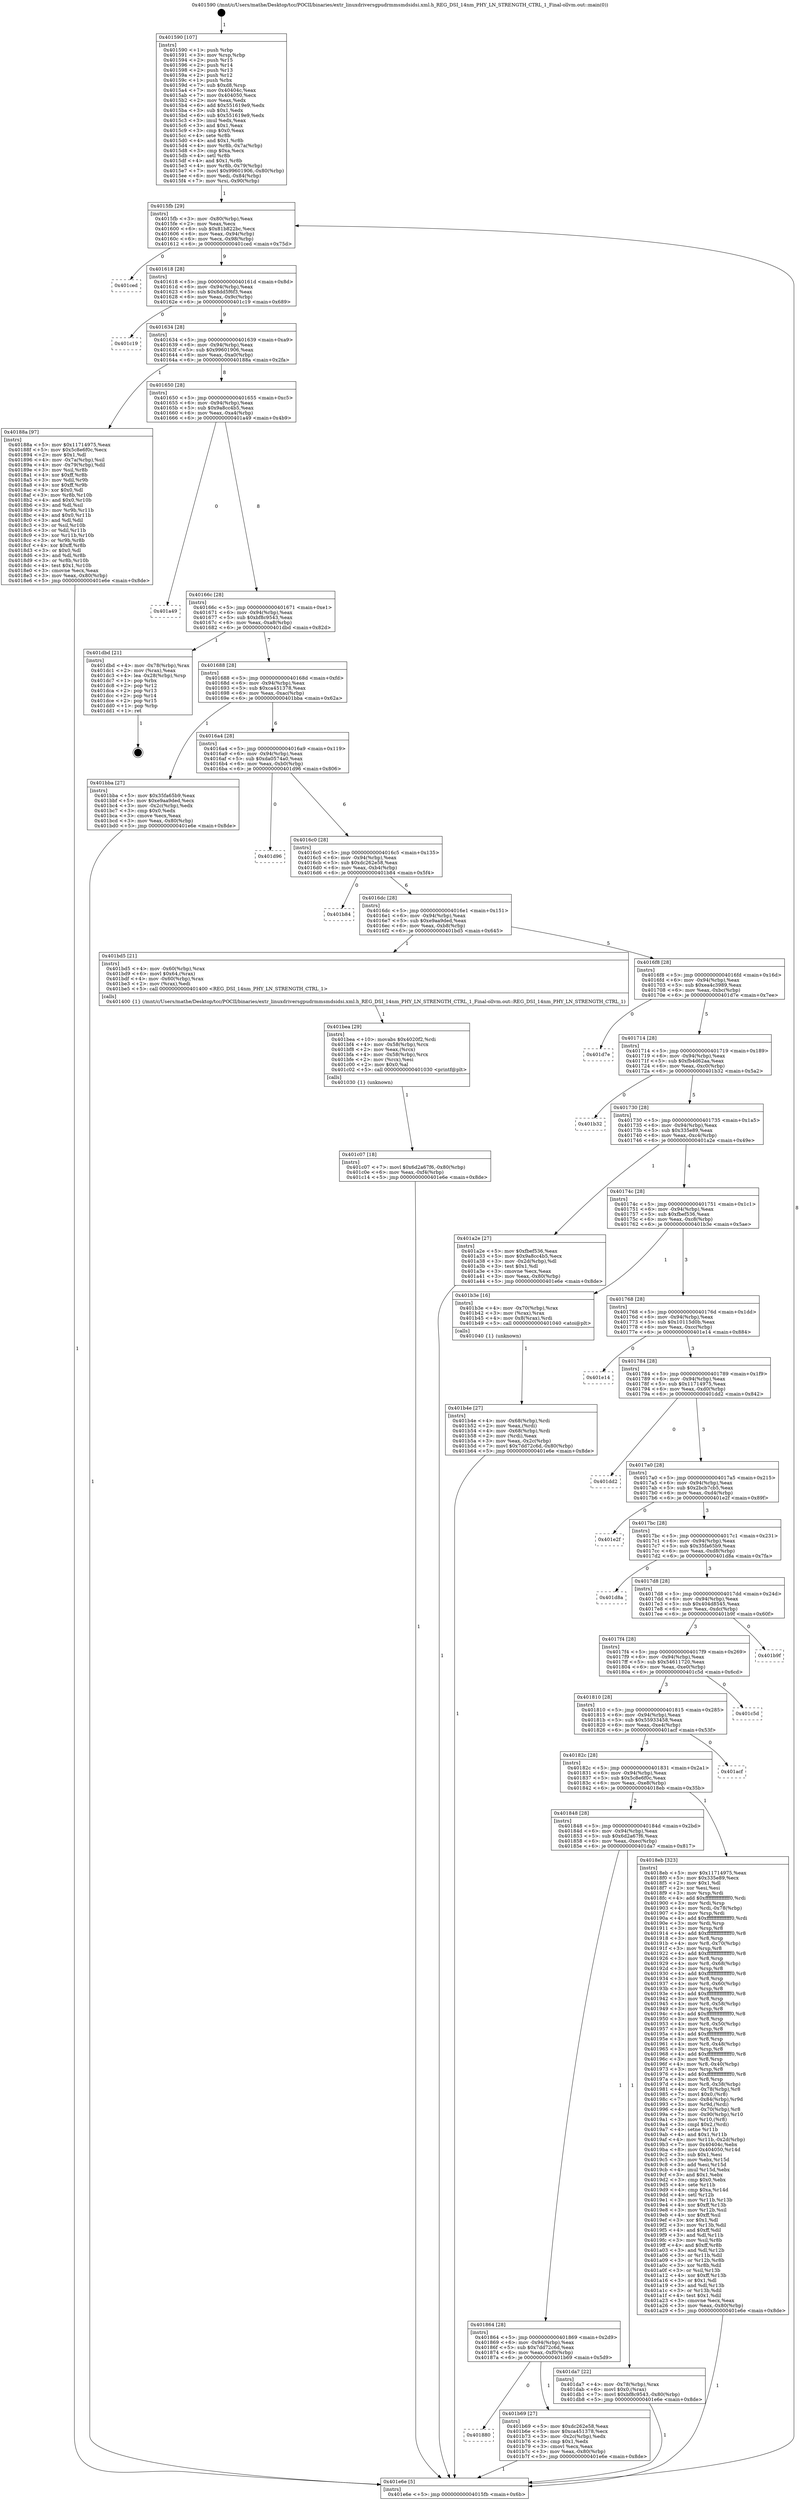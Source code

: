 digraph "0x401590" {
  label = "0x401590 (/mnt/c/Users/mathe/Desktop/tcc/POCII/binaries/extr_linuxdriversgpudrmmsmdsidsi.xml.h_REG_DSI_14nm_PHY_LN_STRENGTH_CTRL_1_Final-ollvm.out::main(0))"
  labelloc = "t"
  node[shape=record]

  Entry [label="",width=0.3,height=0.3,shape=circle,fillcolor=black,style=filled]
  "0x4015fb" [label="{
     0x4015fb [29]\l
     | [instrs]\l
     &nbsp;&nbsp;0x4015fb \<+3\>: mov -0x80(%rbp),%eax\l
     &nbsp;&nbsp;0x4015fe \<+2\>: mov %eax,%ecx\l
     &nbsp;&nbsp;0x401600 \<+6\>: sub $0x81b822bc,%ecx\l
     &nbsp;&nbsp;0x401606 \<+6\>: mov %eax,-0x94(%rbp)\l
     &nbsp;&nbsp;0x40160c \<+6\>: mov %ecx,-0x98(%rbp)\l
     &nbsp;&nbsp;0x401612 \<+6\>: je 0000000000401ced \<main+0x75d\>\l
  }"]
  "0x401ced" [label="{
     0x401ced\l
  }", style=dashed]
  "0x401618" [label="{
     0x401618 [28]\l
     | [instrs]\l
     &nbsp;&nbsp;0x401618 \<+5\>: jmp 000000000040161d \<main+0x8d\>\l
     &nbsp;&nbsp;0x40161d \<+6\>: mov -0x94(%rbp),%eax\l
     &nbsp;&nbsp;0x401623 \<+5\>: sub $0x8dd5f6f3,%eax\l
     &nbsp;&nbsp;0x401628 \<+6\>: mov %eax,-0x9c(%rbp)\l
     &nbsp;&nbsp;0x40162e \<+6\>: je 0000000000401c19 \<main+0x689\>\l
  }"]
  Exit [label="",width=0.3,height=0.3,shape=circle,fillcolor=black,style=filled,peripheries=2]
  "0x401c19" [label="{
     0x401c19\l
  }", style=dashed]
  "0x401634" [label="{
     0x401634 [28]\l
     | [instrs]\l
     &nbsp;&nbsp;0x401634 \<+5\>: jmp 0000000000401639 \<main+0xa9\>\l
     &nbsp;&nbsp;0x401639 \<+6\>: mov -0x94(%rbp),%eax\l
     &nbsp;&nbsp;0x40163f \<+5\>: sub $0x99601906,%eax\l
     &nbsp;&nbsp;0x401644 \<+6\>: mov %eax,-0xa0(%rbp)\l
     &nbsp;&nbsp;0x40164a \<+6\>: je 000000000040188a \<main+0x2fa\>\l
  }"]
  "0x401c07" [label="{
     0x401c07 [18]\l
     | [instrs]\l
     &nbsp;&nbsp;0x401c07 \<+7\>: movl $0x6d2a67f6,-0x80(%rbp)\l
     &nbsp;&nbsp;0x401c0e \<+6\>: mov %eax,-0xf4(%rbp)\l
     &nbsp;&nbsp;0x401c14 \<+5\>: jmp 0000000000401e6e \<main+0x8de\>\l
  }"]
  "0x40188a" [label="{
     0x40188a [97]\l
     | [instrs]\l
     &nbsp;&nbsp;0x40188a \<+5\>: mov $0x11714975,%eax\l
     &nbsp;&nbsp;0x40188f \<+5\>: mov $0x5c8e6f0c,%ecx\l
     &nbsp;&nbsp;0x401894 \<+2\>: mov $0x1,%dl\l
     &nbsp;&nbsp;0x401896 \<+4\>: mov -0x7a(%rbp),%sil\l
     &nbsp;&nbsp;0x40189a \<+4\>: mov -0x79(%rbp),%dil\l
     &nbsp;&nbsp;0x40189e \<+3\>: mov %sil,%r8b\l
     &nbsp;&nbsp;0x4018a1 \<+4\>: xor $0xff,%r8b\l
     &nbsp;&nbsp;0x4018a5 \<+3\>: mov %dil,%r9b\l
     &nbsp;&nbsp;0x4018a8 \<+4\>: xor $0xff,%r9b\l
     &nbsp;&nbsp;0x4018ac \<+3\>: xor $0x0,%dl\l
     &nbsp;&nbsp;0x4018af \<+3\>: mov %r8b,%r10b\l
     &nbsp;&nbsp;0x4018b2 \<+4\>: and $0x0,%r10b\l
     &nbsp;&nbsp;0x4018b6 \<+3\>: and %dl,%sil\l
     &nbsp;&nbsp;0x4018b9 \<+3\>: mov %r9b,%r11b\l
     &nbsp;&nbsp;0x4018bc \<+4\>: and $0x0,%r11b\l
     &nbsp;&nbsp;0x4018c0 \<+3\>: and %dl,%dil\l
     &nbsp;&nbsp;0x4018c3 \<+3\>: or %sil,%r10b\l
     &nbsp;&nbsp;0x4018c6 \<+3\>: or %dil,%r11b\l
     &nbsp;&nbsp;0x4018c9 \<+3\>: xor %r11b,%r10b\l
     &nbsp;&nbsp;0x4018cc \<+3\>: or %r9b,%r8b\l
     &nbsp;&nbsp;0x4018cf \<+4\>: xor $0xff,%r8b\l
     &nbsp;&nbsp;0x4018d3 \<+3\>: or $0x0,%dl\l
     &nbsp;&nbsp;0x4018d6 \<+3\>: and %dl,%r8b\l
     &nbsp;&nbsp;0x4018d9 \<+3\>: or %r8b,%r10b\l
     &nbsp;&nbsp;0x4018dc \<+4\>: test $0x1,%r10b\l
     &nbsp;&nbsp;0x4018e0 \<+3\>: cmovne %ecx,%eax\l
     &nbsp;&nbsp;0x4018e3 \<+3\>: mov %eax,-0x80(%rbp)\l
     &nbsp;&nbsp;0x4018e6 \<+5\>: jmp 0000000000401e6e \<main+0x8de\>\l
  }"]
  "0x401650" [label="{
     0x401650 [28]\l
     | [instrs]\l
     &nbsp;&nbsp;0x401650 \<+5\>: jmp 0000000000401655 \<main+0xc5\>\l
     &nbsp;&nbsp;0x401655 \<+6\>: mov -0x94(%rbp),%eax\l
     &nbsp;&nbsp;0x40165b \<+5\>: sub $0x9a8cc4b5,%eax\l
     &nbsp;&nbsp;0x401660 \<+6\>: mov %eax,-0xa4(%rbp)\l
     &nbsp;&nbsp;0x401666 \<+6\>: je 0000000000401a49 \<main+0x4b9\>\l
  }"]
  "0x401e6e" [label="{
     0x401e6e [5]\l
     | [instrs]\l
     &nbsp;&nbsp;0x401e6e \<+5\>: jmp 00000000004015fb \<main+0x6b\>\l
  }"]
  "0x401590" [label="{
     0x401590 [107]\l
     | [instrs]\l
     &nbsp;&nbsp;0x401590 \<+1\>: push %rbp\l
     &nbsp;&nbsp;0x401591 \<+3\>: mov %rsp,%rbp\l
     &nbsp;&nbsp;0x401594 \<+2\>: push %r15\l
     &nbsp;&nbsp;0x401596 \<+2\>: push %r14\l
     &nbsp;&nbsp;0x401598 \<+2\>: push %r13\l
     &nbsp;&nbsp;0x40159a \<+2\>: push %r12\l
     &nbsp;&nbsp;0x40159c \<+1\>: push %rbx\l
     &nbsp;&nbsp;0x40159d \<+7\>: sub $0xd8,%rsp\l
     &nbsp;&nbsp;0x4015a4 \<+7\>: mov 0x40404c,%eax\l
     &nbsp;&nbsp;0x4015ab \<+7\>: mov 0x404050,%ecx\l
     &nbsp;&nbsp;0x4015b2 \<+2\>: mov %eax,%edx\l
     &nbsp;&nbsp;0x4015b4 \<+6\>: add $0x551619e9,%edx\l
     &nbsp;&nbsp;0x4015ba \<+3\>: sub $0x1,%edx\l
     &nbsp;&nbsp;0x4015bd \<+6\>: sub $0x551619e9,%edx\l
     &nbsp;&nbsp;0x4015c3 \<+3\>: imul %edx,%eax\l
     &nbsp;&nbsp;0x4015c6 \<+3\>: and $0x1,%eax\l
     &nbsp;&nbsp;0x4015c9 \<+3\>: cmp $0x0,%eax\l
     &nbsp;&nbsp;0x4015cc \<+4\>: sete %r8b\l
     &nbsp;&nbsp;0x4015d0 \<+4\>: and $0x1,%r8b\l
     &nbsp;&nbsp;0x4015d4 \<+4\>: mov %r8b,-0x7a(%rbp)\l
     &nbsp;&nbsp;0x4015d8 \<+3\>: cmp $0xa,%ecx\l
     &nbsp;&nbsp;0x4015db \<+4\>: setl %r8b\l
     &nbsp;&nbsp;0x4015df \<+4\>: and $0x1,%r8b\l
     &nbsp;&nbsp;0x4015e3 \<+4\>: mov %r8b,-0x79(%rbp)\l
     &nbsp;&nbsp;0x4015e7 \<+7\>: movl $0x99601906,-0x80(%rbp)\l
     &nbsp;&nbsp;0x4015ee \<+6\>: mov %edi,-0x84(%rbp)\l
     &nbsp;&nbsp;0x4015f4 \<+7\>: mov %rsi,-0x90(%rbp)\l
  }"]
  "0x401bea" [label="{
     0x401bea [29]\l
     | [instrs]\l
     &nbsp;&nbsp;0x401bea \<+10\>: movabs $0x4020f2,%rdi\l
     &nbsp;&nbsp;0x401bf4 \<+4\>: mov -0x58(%rbp),%rcx\l
     &nbsp;&nbsp;0x401bf8 \<+2\>: mov %eax,(%rcx)\l
     &nbsp;&nbsp;0x401bfa \<+4\>: mov -0x58(%rbp),%rcx\l
     &nbsp;&nbsp;0x401bfe \<+2\>: mov (%rcx),%esi\l
     &nbsp;&nbsp;0x401c00 \<+2\>: mov $0x0,%al\l
     &nbsp;&nbsp;0x401c02 \<+5\>: call 0000000000401030 \<printf@plt\>\l
     | [calls]\l
     &nbsp;&nbsp;0x401030 \{1\} (unknown)\l
  }"]
  "0x401a49" [label="{
     0x401a49\l
  }", style=dashed]
  "0x40166c" [label="{
     0x40166c [28]\l
     | [instrs]\l
     &nbsp;&nbsp;0x40166c \<+5\>: jmp 0000000000401671 \<main+0xe1\>\l
     &nbsp;&nbsp;0x401671 \<+6\>: mov -0x94(%rbp),%eax\l
     &nbsp;&nbsp;0x401677 \<+5\>: sub $0xbf8c9543,%eax\l
     &nbsp;&nbsp;0x40167c \<+6\>: mov %eax,-0xa8(%rbp)\l
     &nbsp;&nbsp;0x401682 \<+6\>: je 0000000000401dbd \<main+0x82d\>\l
  }"]
  "0x401880" [label="{
     0x401880\l
  }", style=dashed]
  "0x401dbd" [label="{
     0x401dbd [21]\l
     | [instrs]\l
     &nbsp;&nbsp;0x401dbd \<+4\>: mov -0x78(%rbp),%rax\l
     &nbsp;&nbsp;0x401dc1 \<+2\>: mov (%rax),%eax\l
     &nbsp;&nbsp;0x401dc3 \<+4\>: lea -0x28(%rbp),%rsp\l
     &nbsp;&nbsp;0x401dc7 \<+1\>: pop %rbx\l
     &nbsp;&nbsp;0x401dc8 \<+2\>: pop %r12\l
     &nbsp;&nbsp;0x401dca \<+2\>: pop %r13\l
     &nbsp;&nbsp;0x401dcc \<+2\>: pop %r14\l
     &nbsp;&nbsp;0x401dce \<+2\>: pop %r15\l
     &nbsp;&nbsp;0x401dd0 \<+1\>: pop %rbp\l
     &nbsp;&nbsp;0x401dd1 \<+1\>: ret\l
  }"]
  "0x401688" [label="{
     0x401688 [28]\l
     | [instrs]\l
     &nbsp;&nbsp;0x401688 \<+5\>: jmp 000000000040168d \<main+0xfd\>\l
     &nbsp;&nbsp;0x40168d \<+6\>: mov -0x94(%rbp),%eax\l
     &nbsp;&nbsp;0x401693 \<+5\>: sub $0xca451378,%eax\l
     &nbsp;&nbsp;0x401698 \<+6\>: mov %eax,-0xac(%rbp)\l
     &nbsp;&nbsp;0x40169e \<+6\>: je 0000000000401bba \<main+0x62a\>\l
  }"]
  "0x401b69" [label="{
     0x401b69 [27]\l
     | [instrs]\l
     &nbsp;&nbsp;0x401b69 \<+5\>: mov $0xdc262e58,%eax\l
     &nbsp;&nbsp;0x401b6e \<+5\>: mov $0xca451378,%ecx\l
     &nbsp;&nbsp;0x401b73 \<+3\>: mov -0x2c(%rbp),%edx\l
     &nbsp;&nbsp;0x401b76 \<+3\>: cmp $0x1,%edx\l
     &nbsp;&nbsp;0x401b79 \<+3\>: cmovl %ecx,%eax\l
     &nbsp;&nbsp;0x401b7c \<+3\>: mov %eax,-0x80(%rbp)\l
     &nbsp;&nbsp;0x401b7f \<+5\>: jmp 0000000000401e6e \<main+0x8de\>\l
  }"]
  "0x401bba" [label="{
     0x401bba [27]\l
     | [instrs]\l
     &nbsp;&nbsp;0x401bba \<+5\>: mov $0x35fa65b9,%eax\l
     &nbsp;&nbsp;0x401bbf \<+5\>: mov $0xe9aa9ded,%ecx\l
     &nbsp;&nbsp;0x401bc4 \<+3\>: mov -0x2c(%rbp),%edx\l
     &nbsp;&nbsp;0x401bc7 \<+3\>: cmp $0x0,%edx\l
     &nbsp;&nbsp;0x401bca \<+3\>: cmove %ecx,%eax\l
     &nbsp;&nbsp;0x401bcd \<+3\>: mov %eax,-0x80(%rbp)\l
     &nbsp;&nbsp;0x401bd0 \<+5\>: jmp 0000000000401e6e \<main+0x8de\>\l
  }"]
  "0x4016a4" [label="{
     0x4016a4 [28]\l
     | [instrs]\l
     &nbsp;&nbsp;0x4016a4 \<+5\>: jmp 00000000004016a9 \<main+0x119\>\l
     &nbsp;&nbsp;0x4016a9 \<+6\>: mov -0x94(%rbp),%eax\l
     &nbsp;&nbsp;0x4016af \<+5\>: sub $0xda0574a0,%eax\l
     &nbsp;&nbsp;0x4016b4 \<+6\>: mov %eax,-0xb0(%rbp)\l
     &nbsp;&nbsp;0x4016ba \<+6\>: je 0000000000401d96 \<main+0x806\>\l
  }"]
  "0x401864" [label="{
     0x401864 [28]\l
     | [instrs]\l
     &nbsp;&nbsp;0x401864 \<+5\>: jmp 0000000000401869 \<main+0x2d9\>\l
     &nbsp;&nbsp;0x401869 \<+6\>: mov -0x94(%rbp),%eax\l
     &nbsp;&nbsp;0x40186f \<+5\>: sub $0x7dd72c6d,%eax\l
     &nbsp;&nbsp;0x401874 \<+6\>: mov %eax,-0xf0(%rbp)\l
     &nbsp;&nbsp;0x40187a \<+6\>: je 0000000000401b69 \<main+0x5d9\>\l
  }"]
  "0x401d96" [label="{
     0x401d96\l
  }", style=dashed]
  "0x4016c0" [label="{
     0x4016c0 [28]\l
     | [instrs]\l
     &nbsp;&nbsp;0x4016c0 \<+5\>: jmp 00000000004016c5 \<main+0x135\>\l
     &nbsp;&nbsp;0x4016c5 \<+6\>: mov -0x94(%rbp),%eax\l
     &nbsp;&nbsp;0x4016cb \<+5\>: sub $0xdc262e58,%eax\l
     &nbsp;&nbsp;0x4016d0 \<+6\>: mov %eax,-0xb4(%rbp)\l
     &nbsp;&nbsp;0x4016d6 \<+6\>: je 0000000000401b84 \<main+0x5f4\>\l
  }"]
  "0x401da7" [label="{
     0x401da7 [22]\l
     | [instrs]\l
     &nbsp;&nbsp;0x401da7 \<+4\>: mov -0x78(%rbp),%rax\l
     &nbsp;&nbsp;0x401dab \<+6\>: movl $0x0,(%rax)\l
     &nbsp;&nbsp;0x401db1 \<+7\>: movl $0xbf8c9543,-0x80(%rbp)\l
     &nbsp;&nbsp;0x401db8 \<+5\>: jmp 0000000000401e6e \<main+0x8de\>\l
  }"]
  "0x401b84" [label="{
     0x401b84\l
  }", style=dashed]
  "0x4016dc" [label="{
     0x4016dc [28]\l
     | [instrs]\l
     &nbsp;&nbsp;0x4016dc \<+5\>: jmp 00000000004016e1 \<main+0x151\>\l
     &nbsp;&nbsp;0x4016e1 \<+6\>: mov -0x94(%rbp),%eax\l
     &nbsp;&nbsp;0x4016e7 \<+5\>: sub $0xe9aa9ded,%eax\l
     &nbsp;&nbsp;0x4016ec \<+6\>: mov %eax,-0xb8(%rbp)\l
     &nbsp;&nbsp;0x4016f2 \<+6\>: je 0000000000401bd5 \<main+0x645\>\l
  }"]
  "0x401b4e" [label="{
     0x401b4e [27]\l
     | [instrs]\l
     &nbsp;&nbsp;0x401b4e \<+4\>: mov -0x68(%rbp),%rdi\l
     &nbsp;&nbsp;0x401b52 \<+2\>: mov %eax,(%rdi)\l
     &nbsp;&nbsp;0x401b54 \<+4\>: mov -0x68(%rbp),%rdi\l
     &nbsp;&nbsp;0x401b58 \<+2\>: mov (%rdi),%eax\l
     &nbsp;&nbsp;0x401b5a \<+3\>: mov %eax,-0x2c(%rbp)\l
     &nbsp;&nbsp;0x401b5d \<+7\>: movl $0x7dd72c6d,-0x80(%rbp)\l
     &nbsp;&nbsp;0x401b64 \<+5\>: jmp 0000000000401e6e \<main+0x8de\>\l
  }"]
  "0x401bd5" [label="{
     0x401bd5 [21]\l
     | [instrs]\l
     &nbsp;&nbsp;0x401bd5 \<+4\>: mov -0x60(%rbp),%rax\l
     &nbsp;&nbsp;0x401bd9 \<+6\>: movl $0x64,(%rax)\l
     &nbsp;&nbsp;0x401bdf \<+4\>: mov -0x60(%rbp),%rax\l
     &nbsp;&nbsp;0x401be3 \<+2\>: mov (%rax),%edi\l
     &nbsp;&nbsp;0x401be5 \<+5\>: call 0000000000401400 \<REG_DSI_14nm_PHY_LN_STRENGTH_CTRL_1\>\l
     | [calls]\l
     &nbsp;&nbsp;0x401400 \{1\} (/mnt/c/Users/mathe/Desktop/tcc/POCII/binaries/extr_linuxdriversgpudrmmsmdsidsi.xml.h_REG_DSI_14nm_PHY_LN_STRENGTH_CTRL_1_Final-ollvm.out::REG_DSI_14nm_PHY_LN_STRENGTH_CTRL_1)\l
  }"]
  "0x4016f8" [label="{
     0x4016f8 [28]\l
     | [instrs]\l
     &nbsp;&nbsp;0x4016f8 \<+5\>: jmp 00000000004016fd \<main+0x16d\>\l
     &nbsp;&nbsp;0x4016fd \<+6\>: mov -0x94(%rbp),%eax\l
     &nbsp;&nbsp;0x401703 \<+5\>: sub $0xea4c3989,%eax\l
     &nbsp;&nbsp;0x401708 \<+6\>: mov %eax,-0xbc(%rbp)\l
     &nbsp;&nbsp;0x40170e \<+6\>: je 0000000000401d7e \<main+0x7ee\>\l
  }"]
  "0x401848" [label="{
     0x401848 [28]\l
     | [instrs]\l
     &nbsp;&nbsp;0x401848 \<+5\>: jmp 000000000040184d \<main+0x2bd\>\l
     &nbsp;&nbsp;0x40184d \<+6\>: mov -0x94(%rbp),%eax\l
     &nbsp;&nbsp;0x401853 \<+5\>: sub $0x6d2a67f6,%eax\l
     &nbsp;&nbsp;0x401858 \<+6\>: mov %eax,-0xec(%rbp)\l
     &nbsp;&nbsp;0x40185e \<+6\>: je 0000000000401da7 \<main+0x817\>\l
  }"]
  "0x401d7e" [label="{
     0x401d7e\l
  }", style=dashed]
  "0x401714" [label="{
     0x401714 [28]\l
     | [instrs]\l
     &nbsp;&nbsp;0x401714 \<+5\>: jmp 0000000000401719 \<main+0x189\>\l
     &nbsp;&nbsp;0x401719 \<+6\>: mov -0x94(%rbp),%eax\l
     &nbsp;&nbsp;0x40171f \<+5\>: sub $0xfb4d62aa,%eax\l
     &nbsp;&nbsp;0x401724 \<+6\>: mov %eax,-0xc0(%rbp)\l
     &nbsp;&nbsp;0x40172a \<+6\>: je 0000000000401b32 \<main+0x5a2\>\l
  }"]
  "0x4018eb" [label="{
     0x4018eb [323]\l
     | [instrs]\l
     &nbsp;&nbsp;0x4018eb \<+5\>: mov $0x11714975,%eax\l
     &nbsp;&nbsp;0x4018f0 \<+5\>: mov $0x335e89,%ecx\l
     &nbsp;&nbsp;0x4018f5 \<+2\>: mov $0x1,%dl\l
     &nbsp;&nbsp;0x4018f7 \<+2\>: xor %esi,%esi\l
     &nbsp;&nbsp;0x4018f9 \<+3\>: mov %rsp,%rdi\l
     &nbsp;&nbsp;0x4018fc \<+4\>: add $0xfffffffffffffff0,%rdi\l
     &nbsp;&nbsp;0x401900 \<+3\>: mov %rdi,%rsp\l
     &nbsp;&nbsp;0x401903 \<+4\>: mov %rdi,-0x78(%rbp)\l
     &nbsp;&nbsp;0x401907 \<+3\>: mov %rsp,%rdi\l
     &nbsp;&nbsp;0x40190a \<+4\>: add $0xfffffffffffffff0,%rdi\l
     &nbsp;&nbsp;0x40190e \<+3\>: mov %rdi,%rsp\l
     &nbsp;&nbsp;0x401911 \<+3\>: mov %rsp,%r8\l
     &nbsp;&nbsp;0x401914 \<+4\>: add $0xfffffffffffffff0,%r8\l
     &nbsp;&nbsp;0x401918 \<+3\>: mov %r8,%rsp\l
     &nbsp;&nbsp;0x40191b \<+4\>: mov %r8,-0x70(%rbp)\l
     &nbsp;&nbsp;0x40191f \<+3\>: mov %rsp,%r8\l
     &nbsp;&nbsp;0x401922 \<+4\>: add $0xfffffffffffffff0,%r8\l
     &nbsp;&nbsp;0x401926 \<+3\>: mov %r8,%rsp\l
     &nbsp;&nbsp;0x401929 \<+4\>: mov %r8,-0x68(%rbp)\l
     &nbsp;&nbsp;0x40192d \<+3\>: mov %rsp,%r8\l
     &nbsp;&nbsp;0x401930 \<+4\>: add $0xfffffffffffffff0,%r8\l
     &nbsp;&nbsp;0x401934 \<+3\>: mov %r8,%rsp\l
     &nbsp;&nbsp;0x401937 \<+4\>: mov %r8,-0x60(%rbp)\l
     &nbsp;&nbsp;0x40193b \<+3\>: mov %rsp,%r8\l
     &nbsp;&nbsp;0x40193e \<+4\>: add $0xfffffffffffffff0,%r8\l
     &nbsp;&nbsp;0x401942 \<+3\>: mov %r8,%rsp\l
     &nbsp;&nbsp;0x401945 \<+4\>: mov %r8,-0x58(%rbp)\l
     &nbsp;&nbsp;0x401949 \<+3\>: mov %rsp,%r8\l
     &nbsp;&nbsp;0x40194c \<+4\>: add $0xfffffffffffffff0,%r8\l
     &nbsp;&nbsp;0x401950 \<+3\>: mov %r8,%rsp\l
     &nbsp;&nbsp;0x401953 \<+4\>: mov %r8,-0x50(%rbp)\l
     &nbsp;&nbsp;0x401957 \<+3\>: mov %rsp,%r8\l
     &nbsp;&nbsp;0x40195a \<+4\>: add $0xfffffffffffffff0,%r8\l
     &nbsp;&nbsp;0x40195e \<+3\>: mov %r8,%rsp\l
     &nbsp;&nbsp;0x401961 \<+4\>: mov %r8,-0x48(%rbp)\l
     &nbsp;&nbsp;0x401965 \<+3\>: mov %rsp,%r8\l
     &nbsp;&nbsp;0x401968 \<+4\>: add $0xfffffffffffffff0,%r8\l
     &nbsp;&nbsp;0x40196c \<+3\>: mov %r8,%rsp\l
     &nbsp;&nbsp;0x40196f \<+4\>: mov %r8,-0x40(%rbp)\l
     &nbsp;&nbsp;0x401973 \<+3\>: mov %rsp,%r8\l
     &nbsp;&nbsp;0x401976 \<+4\>: add $0xfffffffffffffff0,%r8\l
     &nbsp;&nbsp;0x40197a \<+3\>: mov %r8,%rsp\l
     &nbsp;&nbsp;0x40197d \<+4\>: mov %r8,-0x38(%rbp)\l
     &nbsp;&nbsp;0x401981 \<+4\>: mov -0x78(%rbp),%r8\l
     &nbsp;&nbsp;0x401985 \<+7\>: movl $0x0,(%r8)\l
     &nbsp;&nbsp;0x40198c \<+7\>: mov -0x84(%rbp),%r9d\l
     &nbsp;&nbsp;0x401993 \<+3\>: mov %r9d,(%rdi)\l
     &nbsp;&nbsp;0x401996 \<+4\>: mov -0x70(%rbp),%r8\l
     &nbsp;&nbsp;0x40199a \<+7\>: mov -0x90(%rbp),%r10\l
     &nbsp;&nbsp;0x4019a1 \<+3\>: mov %r10,(%r8)\l
     &nbsp;&nbsp;0x4019a4 \<+3\>: cmpl $0x2,(%rdi)\l
     &nbsp;&nbsp;0x4019a7 \<+4\>: setne %r11b\l
     &nbsp;&nbsp;0x4019ab \<+4\>: and $0x1,%r11b\l
     &nbsp;&nbsp;0x4019af \<+4\>: mov %r11b,-0x2d(%rbp)\l
     &nbsp;&nbsp;0x4019b3 \<+7\>: mov 0x40404c,%ebx\l
     &nbsp;&nbsp;0x4019ba \<+8\>: mov 0x404050,%r14d\l
     &nbsp;&nbsp;0x4019c2 \<+3\>: sub $0x1,%esi\l
     &nbsp;&nbsp;0x4019c5 \<+3\>: mov %ebx,%r15d\l
     &nbsp;&nbsp;0x4019c8 \<+3\>: add %esi,%r15d\l
     &nbsp;&nbsp;0x4019cb \<+4\>: imul %r15d,%ebx\l
     &nbsp;&nbsp;0x4019cf \<+3\>: and $0x1,%ebx\l
     &nbsp;&nbsp;0x4019d2 \<+3\>: cmp $0x0,%ebx\l
     &nbsp;&nbsp;0x4019d5 \<+4\>: sete %r11b\l
     &nbsp;&nbsp;0x4019d9 \<+4\>: cmp $0xa,%r14d\l
     &nbsp;&nbsp;0x4019dd \<+4\>: setl %r12b\l
     &nbsp;&nbsp;0x4019e1 \<+3\>: mov %r11b,%r13b\l
     &nbsp;&nbsp;0x4019e4 \<+4\>: xor $0xff,%r13b\l
     &nbsp;&nbsp;0x4019e8 \<+3\>: mov %r12b,%sil\l
     &nbsp;&nbsp;0x4019eb \<+4\>: xor $0xff,%sil\l
     &nbsp;&nbsp;0x4019ef \<+3\>: xor $0x1,%dl\l
     &nbsp;&nbsp;0x4019f2 \<+3\>: mov %r13b,%dil\l
     &nbsp;&nbsp;0x4019f5 \<+4\>: and $0xff,%dil\l
     &nbsp;&nbsp;0x4019f9 \<+3\>: and %dl,%r11b\l
     &nbsp;&nbsp;0x4019fc \<+3\>: mov %sil,%r8b\l
     &nbsp;&nbsp;0x4019ff \<+4\>: and $0xff,%r8b\l
     &nbsp;&nbsp;0x401a03 \<+3\>: and %dl,%r12b\l
     &nbsp;&nbsp;0x401a06 \<+3\>: or %r11b,%dil\l
     &nbsp;&nbsp;0x401a09 \<+3\>: or %r12b,%r8b\l
     &nbsp;&nbsp;0x401a0c \<+3\>: xor %r8b,%dil\l
     &nbsp;&nbsp;0x401a0f \<+3\>: or %sil,%r13b\l
     &nbsp;&nbsp;0x401a12 \<+4\>: xor $0xff,%r13b\l
     &nbsp;&nbsp;0x401a16 \<+3\>: or $0x1,%dl\l
     &nbsp;&nbsp;0x401a19 \<+3\>: and %dl,%r13b\l
     &nbsp;&nbsp;0x401a1c \<+3\>: or %r13b,%dil\l
     &nbsp;&nbsp;0x401a1f \<+4\>: test $0x1,%dil\l
     &nbsp;&nbsp;0x401a23 \<+3\>: cmovne %ecx,%eax\l
     &nbsp;&nbsp;0x401a26 \<+3\>: mov %eax,-0x80(%rbp)\l
     &nbsp;&nbsp;0x401a29 \<+5\>: jmp 0000000000401e6e \<main+0x8de\>\l
  }"]
  "0x401b32" [label="{
     0x401b32\l
  }", style=dashed]
  "0x401730" [label="{
     0x401730 [28]\l
     | [instrs]\l
     &nbsp;&nbsp;0x401730 \<+5\>: jmp 0000000000401735 \<main+0x1a5\>\l
     &nbsp;&nbsp;0x401735 \<+6\>: mov -0x94(%rbp),%eax\l
     &nbsp;&nbsp;0x40173b \<+5\>: sub $0x335e89,%eax\l
     &nbsp;&nbsp;0x401740 \<+6\>: mov %eax,-0xc4(%rbp)\l
     &nbsp;&nbsp;0x401746 \<+6\>: je 0000000000401a2e \<main+0x49e\>\l
  }"]
  "0x40182c" [label="{
     0x40182c [28]\l
     | [instrs]\l
     &nbsp;&nbsp;0x40182c \<+5\>: jmp 0000000000401831 \<main+0x2a1\>\l
     &nbsp;&nbsp;0x401831 \<+6\>: mov -0x94(%rbp),%eax\l
     &nbsp;&nbsp;0x401837 \<+5\>: sub $0x5c8e6f0c,%eax\l
     &nbsp;&nbsp;0x40183c \<+6\>: mov %eax,-0xe8(%rbp)\l
     &nbsp;&nbsp;0x401842 \<+6\>: je 00000000004018eb \<main+0x35b\>\l
  }"]
  "0x401a2e" [label="{
     0x401a2e [27]\l
     | [instrs]\l
     &nbsp;&nbsp;0x401a2e \<+5\>: mov $0xfbef536,%eax\l
     &nbsp;&nbsp;0x401a33 \<+5\>: mov $0x9a8cc4b5,%ecx\l
     &nbsp;&nbsp;0x401a38 \<+3\>: mov -0x2d(%rbp),%dl\l
     &nbsp;&nbsp;0x401a3b \<+3\>: test $0x1,%dl\l
     &nbsp;&nbsp;0x401a3e \<+3\>: cmovne %ecx,%eax\l
     &nbsp;&nbsp;0x401a41 \<+3\>: mov %eax,-0x80(%rbp)\l
     &nbsp;&nbsp;0x401a44 \<+5\>: jmp 0000000000401e6e \<main+0x8de\>\l
  }"]
  "0x40174c" [label="{
     0x40174c [28]\l
     | [instrs]\l
     &nbsp;&nbsp;0x40174c \<+5\>: jmp 0000000000401751 \<main+0x1c1\>\l
     &nbsp;&nbsp;0x401751 \<+6\>: mov -0x94(%rbp),%eax\l
     &nbsp;&nbsp;0x401757 \<+5\>: sub $0xfbef536,%eax\l
     &nbsp;&nbsp;0x40175c \<+6\>: mov %eax,-0xc8(%rbp)\l
     &nbsp;&nbsp;0x401762 \<+6\>: je 0000000000401b3e \<main+0x5ae\>\l
  }"]
  "0x401acf" [label="{
     0x401acf\l
  }", style=dashed]
  "0x401b3e" [label="{
     0x401b3e [16]\l
     | [instrs]\l
     &nbsp;&nbsp;0x401b3e \<+4\>: mov -0x70(%rbp),%rax\l
     &nbsp;&nbsp;0x401b42 \<+3\>: mov (%rax),%rax\l
     &nbsp;&nbsp;0x401b45 \<+4\>: mov 0x8(%rax),%rdi\l
     &nbsp;&nbsp;0x401b49 \<+5\>: call 0000000000401040 \<atoi@plt\>\l
     | [calls]\l
     &nbsp;&nbsp;0x401040 \{1\} (unknown)\l
  }"]
  "0x401768" [label="{
     0x401768 [28]\l
     | [instrs]\l
     &nbsp;&nbsp;0x401768 \<+5\>: jmp 000000000040176d \<main+0x1dd\>\l
     &nbsp;&nbsp;0x40176d \<+6\>: mov -0x94(%rbp),%eax\l
     &nbsp;&nbsp;0x401773 \<+5\>: sub $0x10115d0b,%eax\l
     &nbsp;&nbsp;0x401778 \<+6\>: mov %eax,-0xcc(%rbp)\l
     &nbsp;&nbsp;0x40177e \<+6\>: je 0000000000401e14 \<main+0x884\>\l
  }"]
  "0x401810" [label="{
     0x401810 [28]\l
     | [instrs]\l
     &nbsp;&nbsp;0x401810 \<+5\>: jmp 0000000000401815 \<main+0x285\>\l
     &nbsp;&nbsp;0x401815 \<+6\>: mov -0x94(%rbp),%eax\l
     &nbsp;&nbsp;0x40181b \<+5\>: sub $0x55933458,%eax\l
     &nbsp;&nbsp;0x401820 \<+6\>: mov %eax,-0xe4(%rbp)\l
     &nbsp;&nbsp;0x401826 \<+6\>: je 0000000000401acf \<main+0x53f\>\l
  }"]
  "0x401e14" [label="{
     0x401e14\l
  }", style=dashed]
  "0x401784" [label="{
     0x401784 [28]\l
     | [instrs]\l
     &nbsp;&nbsp;0x401784 \<+5\>: jmp 0000000000401789 \<main+0x1f9\>\l
     &nbsp;&nbsp;0x401789 \<+6\>: mov -0x94(%rbp),%eax\l
     &nbsp;&nbsp;0x40178f \<+5\>: sub $0x11714975,%eax\l
     &nbsp;&nbsp;0x401794 \<+6\>: mov %eax,-0xd0(%rbp)\l
     &nbsp;&nbsp;0x40179a \<+6\>: je 0000000000401dd2 \<main+0x842\>\l
  }"]
  "0x401c5d" [label="{
     0x401c5d\l
  }", style=dashed]
  "0x401dd2" [label="{
     0x401dd2\l
  }", style=dashed]
  "0x4017a0" [label="{
     0x4017a0 [28]\l
     | [instrs]\l
     &nbsp;&nbsp;0x4017a0 \<+5\>: jmp 00000000004017a5 \<main+0x215\>\l
     &nbsp;&nbsp;0x4017a5 \<+6\>: mov -0x94(%rbp),%eax\l
     &nbsp;&nbsp;0x4017ab \<+5\>: sub $0x2bcb7cb5,%eax\l
     &nbsp;&nbsp;0x4017b0 \<+6\>: mov %eax,-0xd4(%rbp)\l
     &nbsp;&nbsp;0x4017b6 \<+6\>: je 0000000000401e2f \<main+0x89f\>\l
  }"]
  "0x4017f4" [label="{
     0x4017f4 [28]\l
     | [instrs]\l
     &nbsp;&nbsp;0x4017f4 \<+5\>: jmp 00000000004017f9 \<main+0x269\>\l
     &nbsp;&nbsp;0x4017f9 \<+6\>: mov -0x94(%rbp),%eax\l
     &nbsp;&nbsp;0x4017ff \<+5\>: sub $0x54611720,%eax\l
     &nbsp;&nbsp;0x401804 \<+6\>: mov %eax,-0xe0(%rbp)\l
     &nbsp;&nbsp;0x40180a \<+6\>: je 0000000000401c5d \<main+0x6cd\>\l
  }"]
  "0x401e2f" [label="{
     0x401e2f\l
  }", style=dashed]
  "0x4017bc" [label="{
     0x4017bc [28]\l
     | [instrs]\l
     &nbsp;&nbsp;0x4017bc \<+5\>: jmp 00000000004017c1 \<main+0x231\>\l
     &nbsp;&nbsp;0x4017c1 \<+6\>: mov -0x94(%rbp),%eax\l
     &nbsp;&nbsp;0x4017c7 \<+5\>: sub $0x35fa65b9,%eax\l
     &nbsp;&nbsp;0x4017cc \<+6\>: mov %eax,-0xd8(%rbp)\l
     &nbsp;&nbsp;0x4017d2 \<+6\>: je 0000000000401d8a \<main+0x7fa\>\l
  }"]
  "0x401b9f" [label="{
     0x401b9f\l
  }", style=dashed]
  "0x401d8a" [label="{
     0x401d8a\l
  }", style=dashed]
  "0x4017d8" [label="{
     0x4017d8 [28]\l
     | [instrs]\l
     &nbsp;&nbsp;0x4017d8 \<+5\>: jmp 00000000004017dd \<main+0x24d\>\l
     &nbsp;&nbsp;0x4017dd \<+6\>: mov -0x94(%rbp),%eax\l
     &nbsp;&nbsp;0x4017e3 \<+5\>: sub $0x404d8545,%eax\l
     &nbsp;&nbsp;0x4017e8 \<+6\>: mov %eax,-0xdc(%rbp)\l
     &nbsp;&nbsp;0x4017ee \<+6\>: je 0000000000401b9f \<main+0x60f\>\l
  }"]
  Entry -> "0x401590" [label=" 1"]
  "0x4015fb" -> "0x401ced" [label=" 0"]
  "0x4015fb" -> "0x401618" [label=" 9"]
  "0x401dbd" -> Exit [label=" 1"]
  "0x401618" -> "0x401c19" [label=" 0"]
  "0x401618" -> "0x401634" [label=" 9"]
  "0x401da7" -> "0x401e6e" [label=" 1"]
  "0x401634" -> "0x40188a" [label=" 1"]
  "0x401634" -> "0x401650" [label=" 8"]
  "0x40188a" -> "0x401e6e" [label=" 1"]
  "0x401590" -> "0x4015fb" [label=" 1"]
  "0x401e6e" -> "0x4015fb" [label=" 8"]
  "0x401c07" -> "0x401e6e" [label=" 1"]
  "0x401650" -> "0x401a49" [label=" 0"]
  "0x401650" -> "0x40166c" [label=" 8"]
  "0x401bea" -> "0x401c07" [label=" 1"]
  "0x40166c" -> "0x401dbd" [label=" 1"]
  "0x40166c" -> "0x401688" [label=" 7"]
  "0x401bd5" -> "0x401bea" [label=" 1"]
  "0x401688" -> "0x401bba" [label=" 1"]
  "0x401688" -> "0x4016a4" [label=" 6"]
  "0x401bba" -> "0x401e6e" [label=" 1"]
  "0x4016a4" -> "0x401d96" [label=" 0"]
  "0x4016a4" -> "0x4016c0" [label=" 6"]
  "0x401864" -> "0x401880" [label=" 0"]
  "0x4016c0" -> "0x401b84" [label=" 0"]
  "0x4016c0" -> "0x4016dc" [label=" 6"]
  "0x401864" -> "0x401b69" [label=" 1"]
  "0x4016dc" -> "0x401bd5" [label=" 1"]
  "0x4016dc" -> "0x4016f8" [label=" 5"]
  "0x401848" -> "0x401864" [label=" 1"]
  "0x4016f8" -> "0x401d7e" [label=" 0"]
  "0x4016f8" -> "0x401714" [label=" 5"]
  "0x401b69" -> "0x401e6e" [label=" 1"]
  "0x401714" -> "0x401b32" [label=" 0"]
  "0x401714" -> "0x401730" [label=" 5"]
  "0x401b4e" -> "0x401e6e" [label=" 1"]
  "0x401730" -> "0x401a2e" [label=" 1"]
  "0x401730" -> "0x40174c" [label=" 4"]
  "0x401a2e" -> "0x401e6e" [label=" 1"]
  "0x40174c" -> "0x401b3e" [label=" 1"]
  "0x40174c" -> "0x401768" [label=" 3"]
  "0x4018eb" -> "0x401e6e" [label=" 1"]
  "0x401768" -> "0x401e14" [label=" 0"]
  "0x401768" -> "0x401784" [label=" 3"]
  "0x40182c" -> "0x401848" [label=" 2"]
  "0x401784" -> "0x401dd2" [label=" 0"]
  "0x401784" -> "0x4017a0" [label=" 3"]
  "0x40182c" -> "0x4018eb" [label=" 1"]
  "0x4017a0" -> "0x401e2f" [label=" 0"]
  "0x4017a0" -> "0x4017bc" [label=" 3"]
  "0x401810" -> "0x40182c" [label=" 3"]
  "0x4017bc" -> "0x401d8a" [label=" 0"]
  "0x4017bc" -> "0x4017d8" [label=" 3"]
  "0x401810" -> "0x401acf" [label=" 0"]
  "0x4017d8" -> "0x401b9f" [label=" 0"]
  "0x4017d8" -> "0x4017f4" [label=" 3"]
  "0x401b3e" -> "0x401b4e" [label=" 1"]
  "0x4017f4" -> "0x401c5d" [label=" 0"]
  "0x4017f4" -> "0x401810" [label=" 3"]
  "0x401848" -> "0x401da7" [label=" 1"]
}
